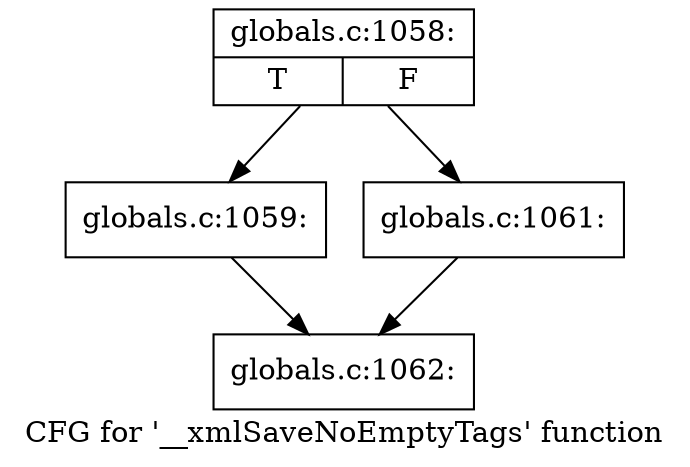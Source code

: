 digraph "CFG for '__xmlSaveNoEmptyTags' function" {
	label="CFG for '__xmlSaveNoEmptyTags' function";

	Node0x5624fdb5c4f0 [shape=record,label="{globals.c:1058:|{<s0>T|<s1>F}}"];
	Node0x5624fdb5c4f0 -> Node0x5624fdb5d760;
	Node0x5624fdb5c4f0 -> Node0x5624fdb5d800;
	Node0x5624fdb5d760 [shape=record,label="{globals.c:1059:}"];
	Node0x5624fdb5d760 -> Node0x5624fdb5cd10;
	Node0x5624fdb5d800 [shape=record,label="{globals.c:1061:}"];
	Node0x5624fdb5d800 -> Node0x5624fdb5cd10;
	Node0x5624fdb5cd10 [shape=record,label="{globals.c:1062:}"];
}

